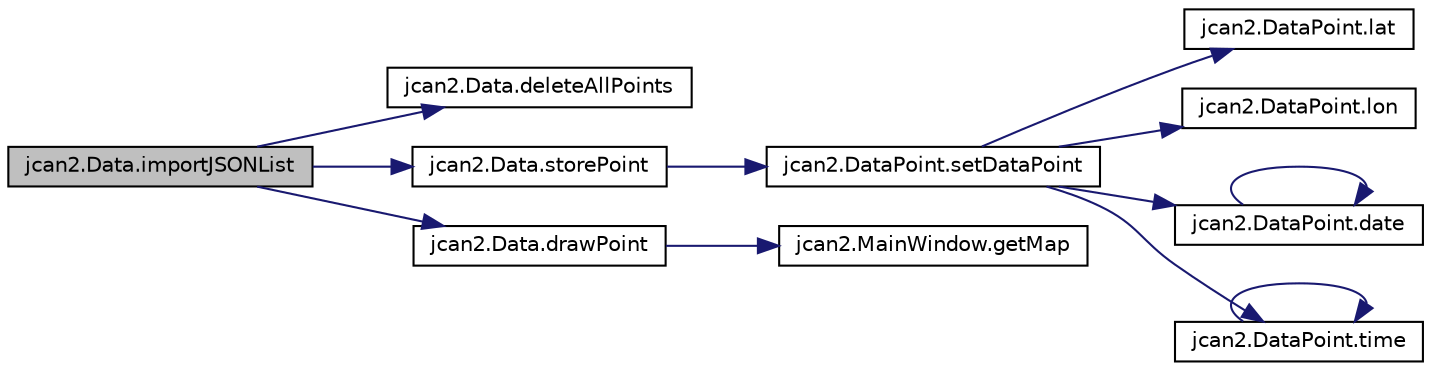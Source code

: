 digraph "jcan2.Data.importJSONList"
{
  edge [fontname="Helvetica",fontsize="10",labelfontname="Helvetica",labelfontsize="10"];
  node [fontname="Helvetica",fontsize="10",shape=record];
  rankdir="LR";
  Node1 [label="jcan2.Data.importJSONList",height=0.2,width=0.4,color="black", fillcolor="grey75", style="filled", fontcolor="black"];
  Node1 -> Node2 [color="midnightblue",fontsize="10",style="solid"];
  Node2 [label="jcan2.Data.deleteAllPoints",height=0.2,width=0.4,color="black", fillcolor="white", style="filled",URL="$classjcan2_1_1_data.html#a7fb36e5bea2f3d995499f8388bb2ac64"];
  Node1 -> Node3 [color="midnightblue",fontsize="10",style="solid"];
  Node3 [label="jcan2.Data.storePoint",height=0.2,width=0.4,color="black", fillcolor="white", style="filled",URL="$classjcan2_1_1_data.html#ab2d814a20d964fafc18e322961e7502d"];
  Node3 -> Node4 [color="midnightblue",fontsize="10",style="solid"];
  Node4 [label="jcan2.DataPoint.setDataPoint",height=0.2,width=0.4,color="black", fillcolor="white", style="filled",URL="$classjcan2_1_1_data_point.html#ac1d6de759e0647ce0622dcaece77f993"];
  Node4 -> Node5 [color="midnightblue",fontsize="10",style="solid"];
  Node5 [label="jcan2.DataPoint.lat",height=0.2,width=0.4,color="black", fillcolor="white", style="filled",URL="$classjcan2_1_1_data_point.html#a32e094bb9b899fda86e098089d211fbd"];
  Node4 -> Node6 [color="midnightblue",fontsize="10",style="solid"];
  Node6 [label="jcan2.DataPoint.lon",height=0.2,width=0.4,color="black", fillcolor="white", style="filled",URL="$classjcan2_1_1_data_point.html#a2f13156cea6b5bc87d55f31f14dafda4"];
  Node4 -> Node7 [color="midnightblue",fontsize="10",style="solid"];
  Node7 [label="jcan2.DataPoint.date",height=0.2,width=0.4,color="black", fillcolor="white", style="filled",URL="$classjcan2_1_1_data_point.html#a9d43fede68341ec6fcfc5fc34629c1db"];
  Node7 -> Node7 [color="midnightblue",fontsize="10",style="solid"];
  Node4 -> Node8 [color="midnightblue",fontsize="10",style="solid"];
  Node8 [label="jcan2.DataPoint.time",height=0.2,width=0.4,color="black", fillcolor="white", style="filled",URL="$classjcan2_1_1_data_point.html#a079673efabba1c06d85ba6e1d2ac5c97"];
  Node8 -> Node8 [color="midnightblue",fontsize="10",style="solid"];
  Node1 -> Node9 [color="midnightblue",fontsize="10",style="solid"];
  Node9 [label="jcan2.Data.drawPoint",height=0.2,width=0.4,color="black", fillcolor="white", style="filled",URL="$classjcan2_1_1_data.html#a00017ed648a26ffe91daa3d43b9e9452"];
  Node9 -> Node10 [color="midnightblue",fontsize="10",style="solid"];
  Node10 [label="jcan2.MainWindow.getMap",height=0.2,width=0.4,color="black", fillcolor="white", style="filled",URL="$classjcan2_1_1_main_window.html#a908cd7e289a6d50826c205c508d7b2d4"];
}

